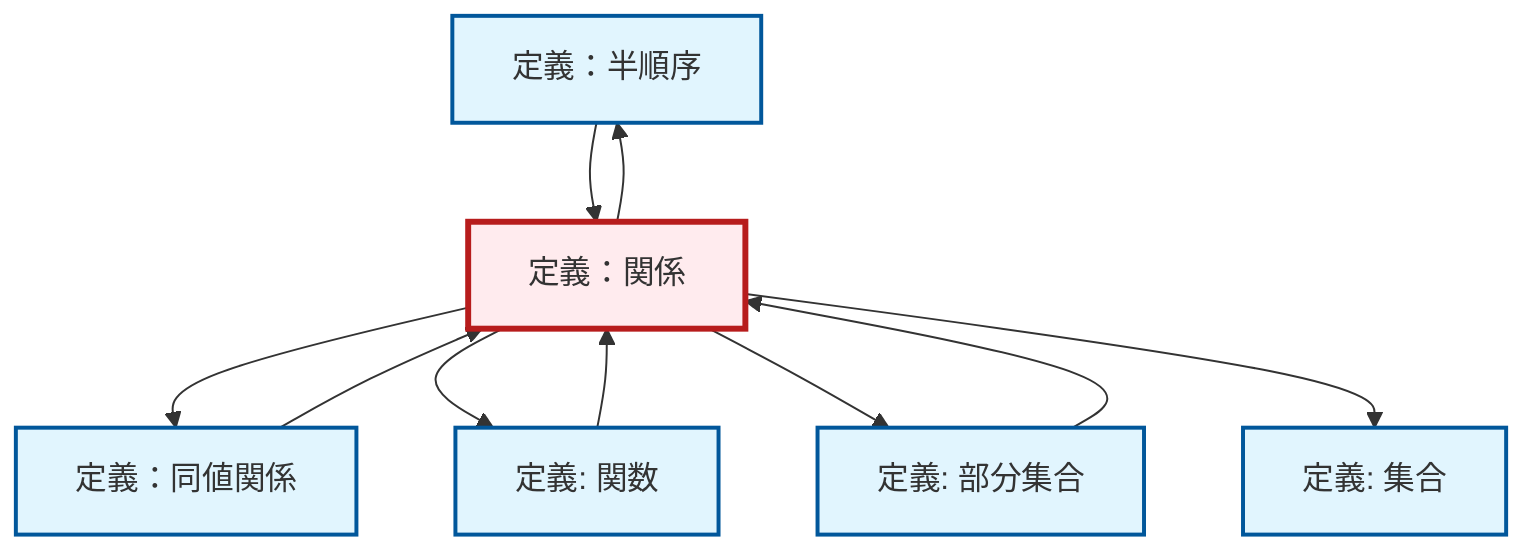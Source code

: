 graph TD
    classDef definition fill:#e1f5fe,stroke:#01579b,stroke-width:2px
    classDef theorem fill:#f3e5f5,stroke:#4a148c,stroke-width:2px
    classDef axiom fill:#fff3e0,stroke:#e65100,stroke-width:2px
    classDef example fill:#e8f5e9,stroke:#1b5e20,stroke-width:2px
    classDef current fill:#ffebee,stroke:#b71c1c,stroke-width:3px
    def-set["定義: 集合"]:::definition
    def-partial-order["定義：半順序"]:::definition
    def-function["定義: 関数"]:::definition
    def-subset["定義: 部分集合"]:::definition
    def-equivalence-relation["定義：同値関係"]:::definition
    def-relation["定義：関係"]:::definition
    def-relation --> def-equivalence-relation
    def-equivalence-relation --> def-relation
    def-relation --> def-function
    def-relation --> def-subset
    def-relation --> def-partial-order
    def-relation --> def-set
    def-subset --> def-relation
    def-partial-order --> def-relation
    def-function --> def-relation
    class def-relation current